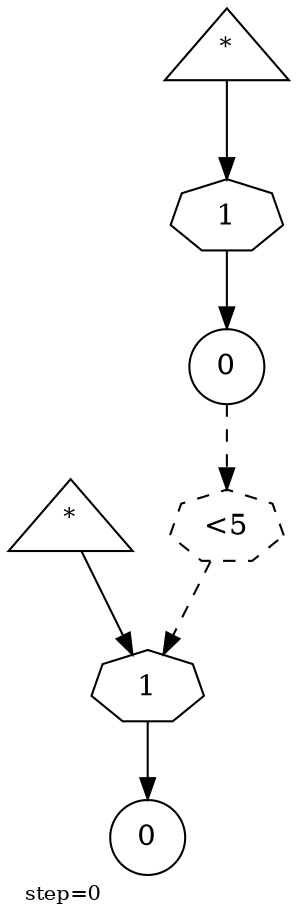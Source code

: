 digraph {
  graph  [labelloc=bottom,labeljust=left,fontsize="10",label="step=0"];
  "214" [shape=triangle,peripheries="1",label=<<SUP>*</SUP>>,labelfontcolor=black,color=black];
  "215" [shape=triangle,peripheries="1",label=<<SUP>*</SUP>>,labelfontcolor=black,color=black];
  "216" [shape=circle,peripheries="1",label=<0>,labelfontcolor=black,color=black];
  "218" [shape=circle,peripheries="1",label=<0>,labelfontcolor=black,color=black];
  "217" [label=<1>,peripheries="1",color=black,shape=septagon];
  "215" -> "217" [color=black];
  "217" -> "216" [color=black];
  "219" [label=<1>,peripheries="1",color=black,shape=septagon];
  "214" -> "219" [color=black];
  "219" -> "218" [color=black];
  "220" [label=<&lt;5>,peripheries="1",color=black,style=dashed,shape=septagon];
  "216" -> "220" [style=dashed,color=black];
  "220" -> "219" [style=dashed,color=black];
}